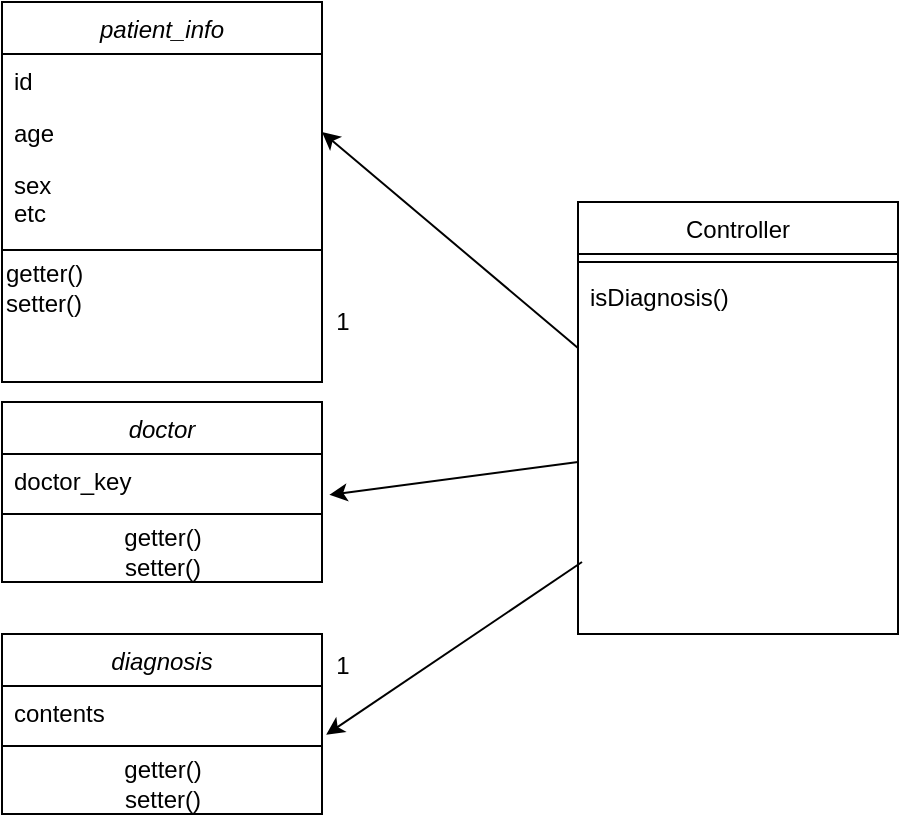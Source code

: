 <mxfile version="14.6.13" type="device"><diagram id="C5RBs43oDa-KdzZeNtuy" name="Page-1"><mxGraphModel dx="896" dy="644" grid="1" gridSize="10" guides="1" tooltips="1" connect="1" arrows="1" fold="1" page="1" pageScale="1" pageWidth="827" pageHeight="1169" math="0" shadow="0"><root><mxCell id="WIyWlLk6GJQsqaUBKTNV-0"/><mxCell id="WIyWlLk6GJQsqaUBKTNV-1" parent="WIyWlLk6GJQsqaUBKTNV-0"/><mxCell id="zkfFHV4jXpPFQw0GAbJ--0" value="patient_info" style="swimlane;fontStyle=2;align=center;verticalAlign=top;childLayout=stackLayout;horizontal=1;startSize=26;horizontalStack=0;resizeParent=1;resizeLast=0;collapsible=1;marginBottom=0;rounded=0;shadow=0;strokeWidth=1;" parent="WIyWlLk6GJQsqaUBKTNV-1" vertex="1"><mxGeometry x="220" y="10" width="160" height="190" as="geometry"><mxRectangle x="230" y="140" width="160" height="26" as="alternateBounds"/></mxGeometry></mxCell><mxCell id="zkfFHV4jXpPFQw0GAbJ--1" value="id" style="text;align=left;verticalAlign=top;spacingLeft=4;spacingRight=4;overflow=hidden;rotatable=0;points=[[0,0.5],[1,0.5]];portConstraint=eastwest;" parent="zkfFHV4jXpPFQw0GAbJ--0" vertex="1"><mxGeometry y="26" width="160" height="26" as="geometry"/></mxCell><mxCell id="zkfFHV4jXpPFQw0GAbJ--2" value="age" style="text;align=left;verticalAlign=top;spacingLeft=4;spacingRight=4;overflow=hidden;rotatable=0;points=[[0,0.5],[1,0.5]];portConstraint=eastwest;rounded=0;shadow=0;html=0;" parent="zkfFHV4jXpPFQw0GAbJ--0" vertex="1"><mxGeometry y="52" width="160" height="26" as="geometry"/></mxCell><mxCell id="zkfFHV4jXpPFQw0GAbJ--3" value="sex&#10;etc" style="text;align=left;verticalAlign=top;spacingLeft=4;spacingRight=4;overflow=hidden;rotatable=0;points=[[0,0.5],[1,0.5]];portConstraint=eastwest;rounded=0;shadow=0;html=0;" parent="zkfFHV4jXpPFQw0GAbJ--0" vertex="1"><mxGeometry y="78" width="160" height="42" as="geometry"/></mxCell><mxCell id="zkfFHV4jXpPFQw0GAbJ--4" value="" style="line;html=1;strokeWidth=1;align=left;verticalAlign=middle;spacingTop=-1;spacingLeft=3;spacingRight=3;rotatable=0;labelPosition=right;points=[];portConstraint=eastwest;" parent="zkfFHV4jXpPFQw0GAbJ--0" vertex="1"><mxGeometry y="120" width="160" height="8" as="geometry"/></mxCell><mxCell id="udNkACUGD2D5u4o8P92O-0" value="getter()&lt;br&gt;setter()" style="text;html=1;align=left;verticalAlign=middle;resizable=0;points=[];autosize=1;strokeColor=none;" parent="zkfFHV4jXpPFQw0GAbJ--0" vertex="1"><mxGeometry y="128" width="160" height="30" as="geometry"/></mxCell><mxCell id="zkfFHV4jXpPFQw0GAbJ--17" value="Controller" style="swimlane;fontStyle=0;align=center;verticalAlign=top;childLayout=stackLayout;horizontal=1;startSize=26;horizontalStack=0;resizeParent=1;resizeLast=0;collapsible=1;marginBottom=0;rounded=0;shadow=0;strokeWidth=1;" parent="WIyWlLk6GJQsqaUBKTNV-1" vertex="1"><mxGeometry x="508" y="110" width="160" height="216" as="geometry"><mxRectangle x="550" y="140" width="160" height="26" as="alternateBounds"/></mxGeometry></mxCell><mxCell id="zkfFHV4jXpPFQw0GAbJ--23" value="" style="line;html=1;strokeWidth=1;align=left;verticalAlign=middle;spacingTop=-1;spacingLeft=3;spacingRight=3;rotatable=0;labelPosition=right;points=[];portConstraint=eastwest;" parent="zkfFHV4jXpPFQw0GAbJ--17" vertex="1"><mxGeometry y="26" width="160" height="8" as="geometry"/></mxCell><mxCell id="zkfFHV4jXpPFQw0GAbJ--24" value="isDiagnosis()" style="text;align=left;verticalAlign=top;spacingLeft=4;spacingRight=4;overflow=hidden;rotatable=0;points=[[0,0.5],[1,0.5]];portConstraint=eastwest;" parent="zkfFHV4jXpPFQw0GAbJ--17" vertex="1"><mxGeometry y="34" width="160" height="26" as="geometry"/></mxCell><mxCell id="zZSpVHE6aoIzB0PpgoAD-0" value="diagnosis" style="swimlane;fontStyle=2;align=center;verticalAlign=top;childLayout=stackLayout;horizontal=1;startSize=26;horizontalStack=0;resizeParent=1;resizeLast=0;collapsible=1;marginBottom=0;rounded=0;shadow=0;strokeWidth=1;" parent="WIyWlLk6GJQsqaUBKTNV-1" vertex="1"><mxGeometry x="220" y="326" width="160" height="90" as="geometry"><mxRectangle x="230" y="140" width="160" height="26" as="alternateBounds"/></mxGeometry></mxCell><mxCell id="zZSpVHE6aoIzB0PpgoAD-1" value="contents" style="text;align=left;verticalAlign=top;spacingLeft=4;spacingRight=4;overflow=hidden;rotatable=0;points=[[0,0.5],[1,0.5]];portConstraint=eastwest;" parent="zZSpVHE6aoIzB0PpgoAD-0" vertex="1"><mxGeometry y="26" width="160" height="26" as="geometry"/></mxCell><mxCell id="zZSpVHE6aoIzB0PpgoAD-4" value="" style="line;html=1;strokeWidth=1;align=left;verticalAlign=middle;spacingTop=-1;spacingLeft=3;spacingRight=3;rotatable=0;labelPosition=right;points=[];portConstraint=eastwest;" parent="zZSpVHE6aoIzB0PpgoAD-0" vertex="1"><mxGeometry y="52" width="160" height="8" as="geometry"/></mxCell><mxCell id="udNkACUGD2D5u4o8P92O-4" value="getter()&lt;br&gt;setter()" style="text;html=1;align=center;verticalAlign=middle;resizable=0;points=[];autosize=1;strokeColor=none;" parent="zZSpVHE6aoIzB0PpgoAD-0" vertex="1"><mxGeometry y="60" width="160" height="30" as="geometry"/></mxCell><mxCell id="CYN7Ov95AjFktz5RQXHU-3" value="" style="endArrow=classic;html=1;exitX=0;exitY=0.5;exitDx=0;exitDy=0;entryX=1;entryY=0.5;entryDx=0;entryDy=0;" parent="WIyWlLk6GJQsqaUBKTNV-1" target="zkfFHV4jXpPFQw0GAbJ--2" edge="1"><mxGeometry width="50" height="50" relative="1" as="geometry"><mxPoint x="508" y="183" as="sourcePoint"/><mxPoint x="440" y="270" as="targetPoint"/></mxGeometry></mxCell><mxCell id="CYN7Ov95AjFktz5RQXHU-4" value="" style="endArrow=classic;html=1;exitX=0;exitY=0.5;exitDx=0;exitDy=0;entryX=1.023;entryY=0.785;entryDx=0;entryDy=0;entryPerimeter=0;" parent="WIyWlLk6GJQsqaUBKTNV-1" target="xEsBQyMOeGPXwGzAOP5S-1" edge="1"><mxGeometry width="50" height="50" relative="1" as="geometry"><mxPoint x="508" y="240" as="sourcePoint"/><mxPoint x="380" y="342.392" as="targetPoint"/></mxGeometry></mxCell><mxCell id="CYN7Ov95AjFktz5RQXHU-5" value="1" style="text;html=1;align=center;verticalAlign=middle;resizable=0;points=[];autosize=1;strokeColor=none;" parent="WIyWlLk6GJQsqaUBKTNV-1" vertex="1"><mxGeometry x="380" y="160" width="20" height="20" as="geometry"/></mxCell><mxCell id="CYN7Ov95AjFktz5RQXHU-6" value="1" style="text;html=1;align=center;verticalAlign=middle;resizable=0;points=[];autosize=1;strokeColor=none;" parent="WIyWlLk6GJQsqaUBKTNV-1" vertex="1"><mxGeometry x="380" y="332" width="20" height="20" as="geometry"/></mxCell><mxCell id="xEsBQyMOeGPXwGzAOP5S-0" value="doctor" style="swimlane;fontStyle=2;align=center;verticalAlign=top;childLayout=stackLayout;horizontal=1;startSize=26;horizontalStack=0;resizeParent=1;resizeLast=0;collapsible=1;marginBottom=0;rounded=0;shadow=0;strokeWidth=1;" parent="WIyWlLk6GJQsqaUBKTNV-1" vertex="1"><mxGeometry x="220" y="210" width="160" height="90" as="geometry"><mxRectangle x="230" y="140" width="160" height="26" as="alternateBounds"/></mxGeometry></mxCell><mxCell id="xEsBQyMOeGPXwGzAOP5S-1" value="doctor_key" style="text;align=left;verticalAlign=top;spacingLeft=4;spacingRight=4;overflow=hidden;rotatable=0;points=[[0,0.5],[1,0.5]];portConstraint=eastwest;" parent="xEsBQyMOeGPXwGzAOP5S-0" vertex="1"><mxGeometry y="26" width="160" height="26" as="geometry"/></mxCell><mxCell id="xEsBQyMOeGPXwGzAOP5S-2" value="" style="line;html=1;strokeWidth=1;align=left;verticalAlign=middle;spacingTop=-1;spacingLeft=3;spacingRight=3;rotatable=0;labelPosition=right;points=[];portConstraint=eastwest;" parent="xEsBQyMOeGPXwGzAOP5S-0" vertex="1"><mxGeometry y="52" width="160" height="8" as="geometry"/></mxCell><mxCell id="udNkACUGD2D5u4o8P92O-3" value="getter()&lt;br&gt;setter()" style="text;html=1;align=center;verticalAlign=middle;resizable=0;points=[];autosize=1;strokeColor=none;" parent="xEsBQyMOeGPXwGzAOP5S-0" vertex="1"><mxGeometry y="60" width="160" height="30" as="geometry"/></mxCell><mxCell id="xEsBQyMOeGPXwGzAOP5S-3" value="" style="endArrow=classic;html=1;entryX=1.013;entryY=0.938;entryDx=0;entryDy=0;entryPerimeter=0;" parent="WIyWlLk6GJQsqaUBKTNV-1" target="zZSpVHE6aoIzB0PpgoAD-1" edge="1"><mxGeometry width="50" height="50" relative="1" as="geometry"><mxPoint x="510" y="290" as="sourcePoint"/><mxPoint x="403.68" y="346.41" as="targetPoint"/><Array as="points"/></mxGeometry></mxCell></root></mxGraphModel></diagram></mxfile>